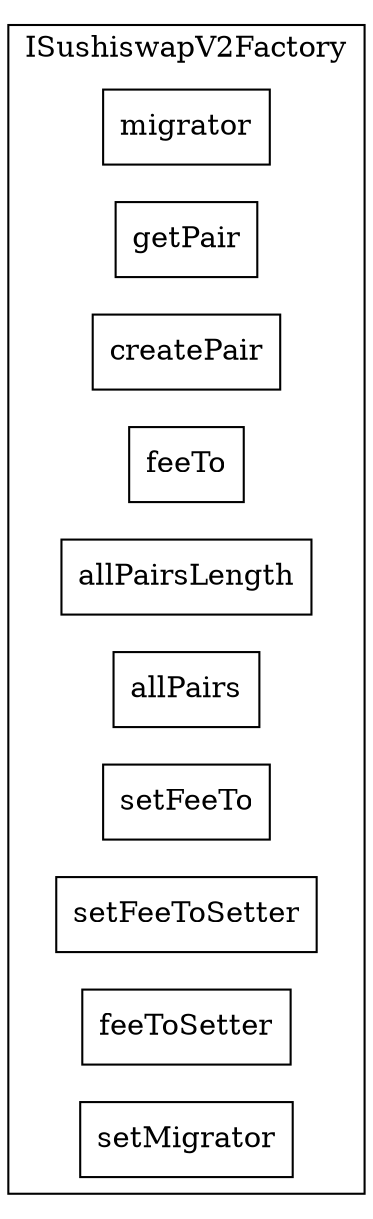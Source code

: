 strict digraph {
rankdir="LR"
node [shape=box]
subgraph cluster_1014_ISushiswapV2Factory {
label = "ISushiswapV2Factory"
"1014_migrator" [label="migrator"]
"1014_getPair" [label="getPair"]
"1014_createPair" [label="createPair"]
"1014_feeTo" [label="feeTo"]
"1014_allPairsLength" [label="allPairsLength"]
"1014_allPairs" [label="allPairs"]
"1014_setFeeTo" [label="setFeeTo"]
"1014_setFeeToSetter" [label="setFeeToSetter"]
"1014_feeToSetter" [label="feeToSetter"]
"1014_setMigrator" [label="setMigrator"]
}subgraph cluster_solidity {
label = "[Solidity]"
}
}